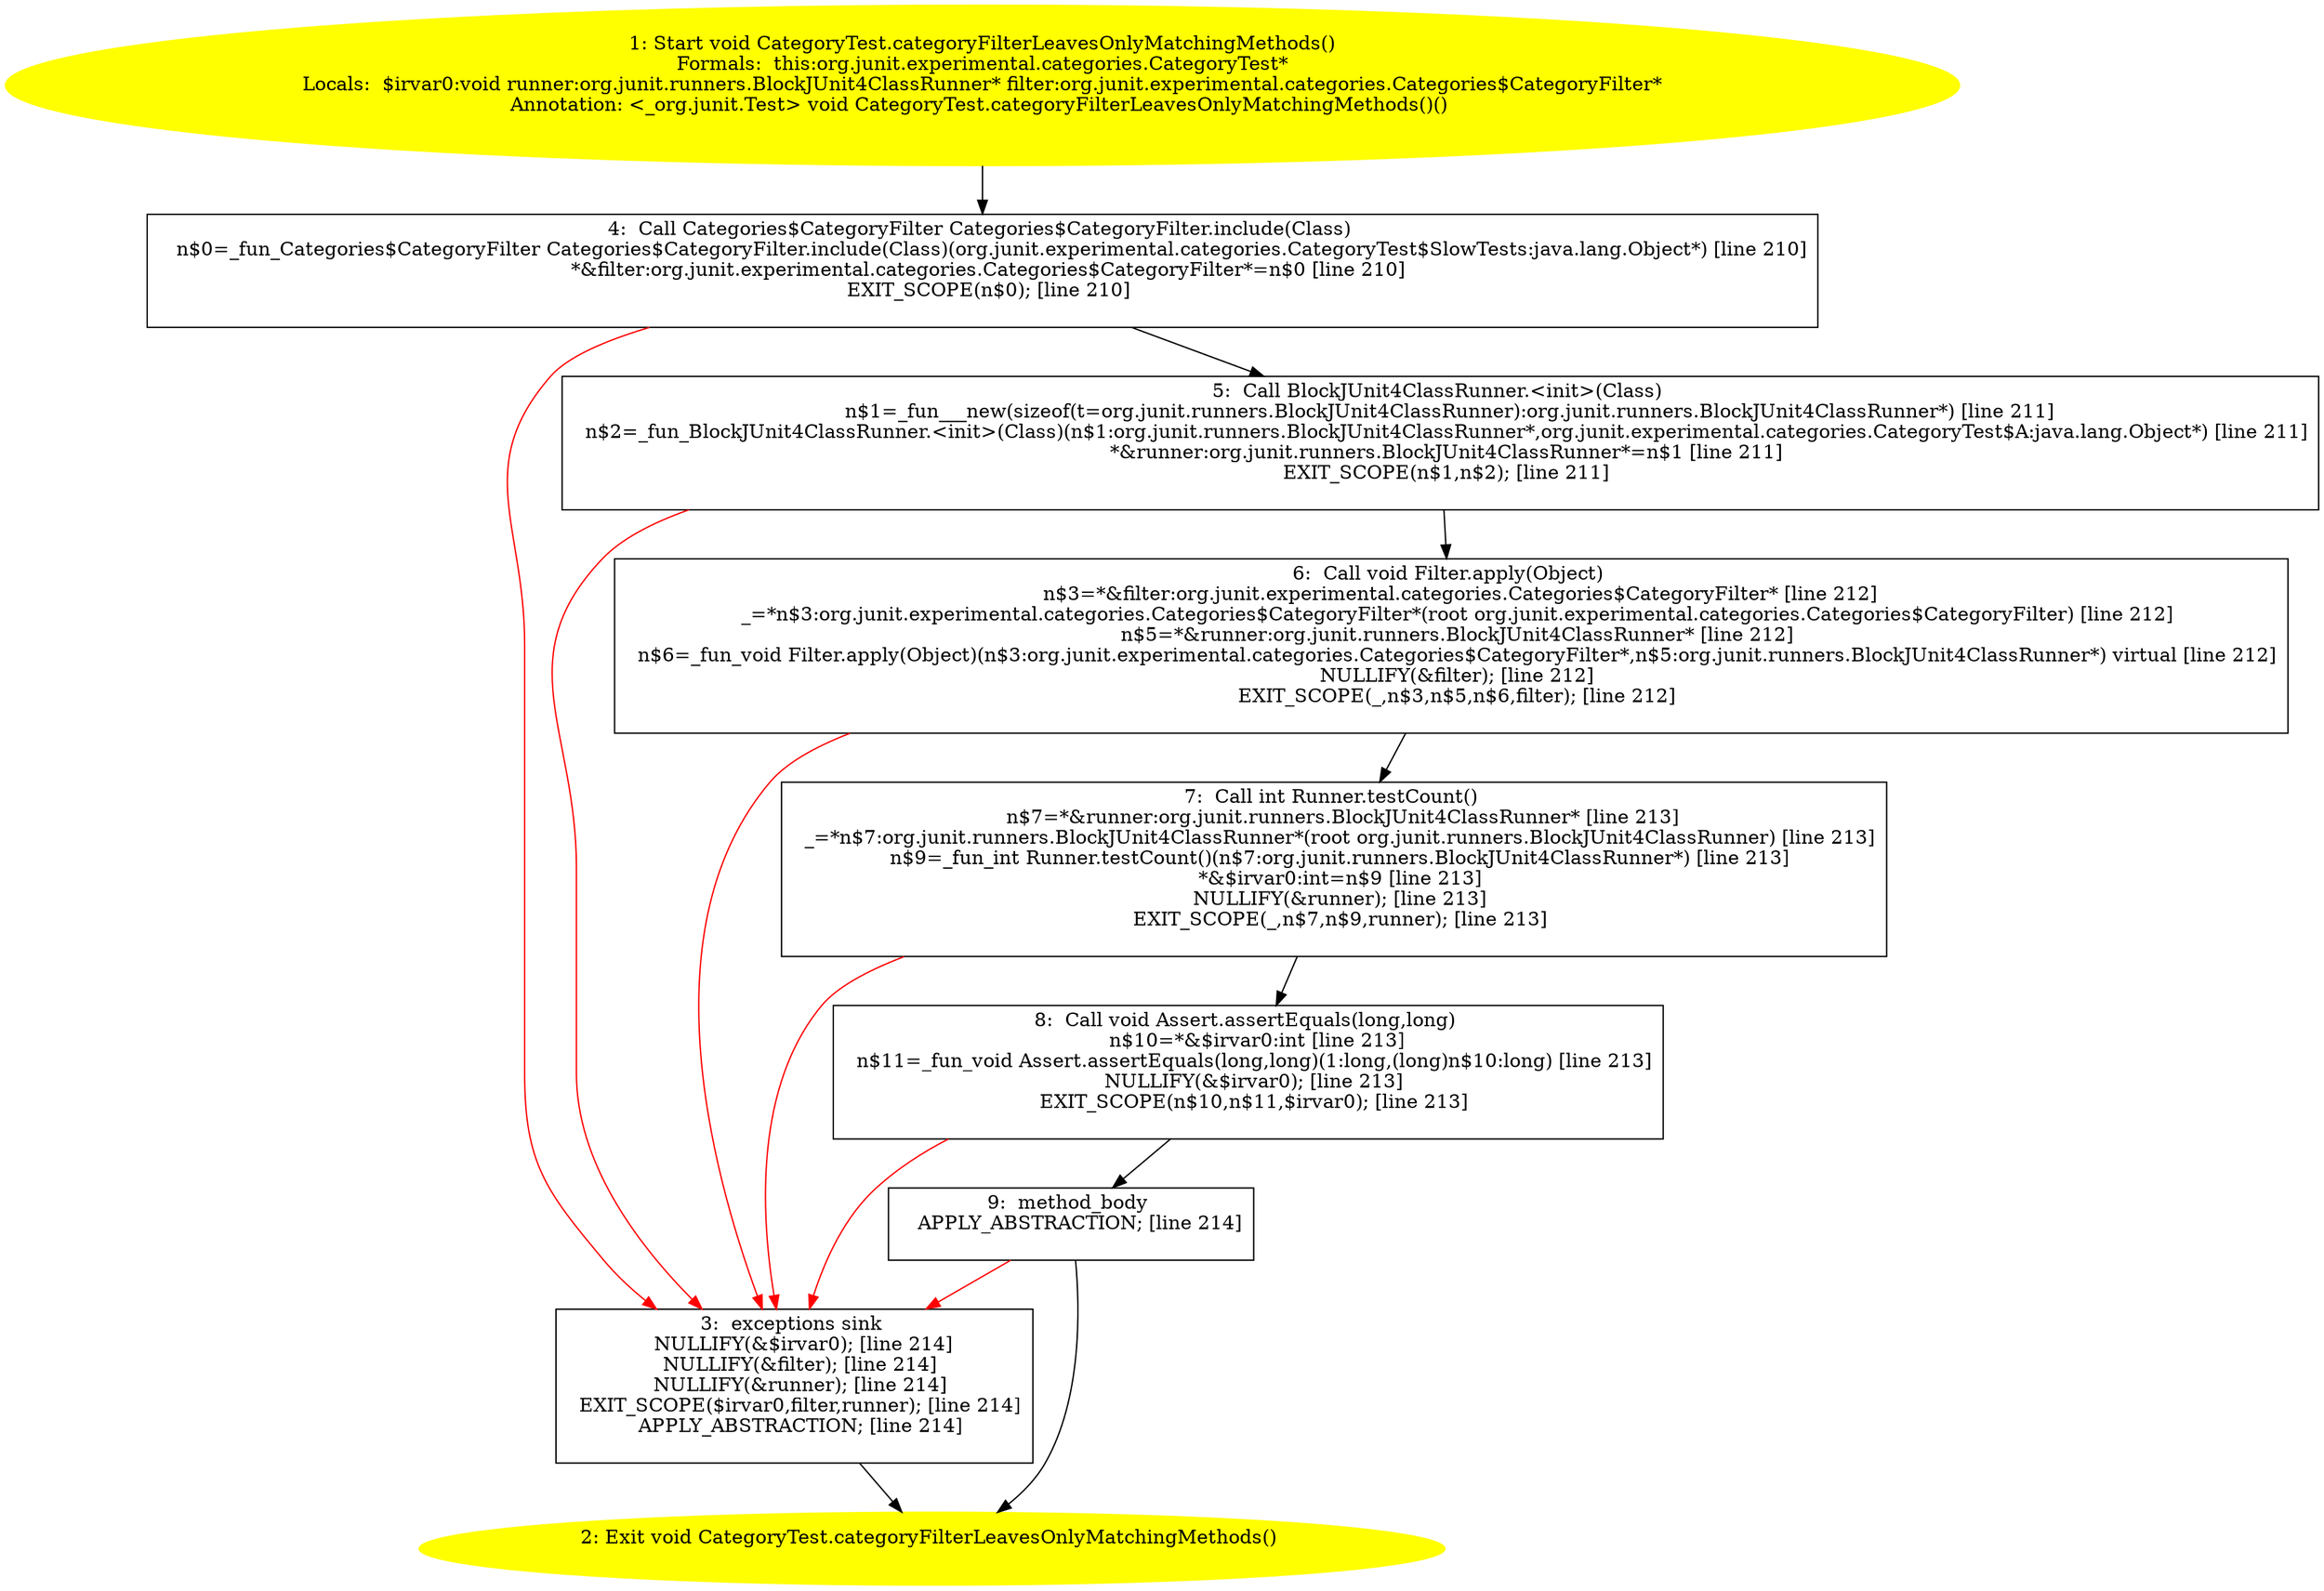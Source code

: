 /* @generated */
digraph cfg {
"org.junit.experimental.categories.CategoryTest.categoryFilterLeavesOnlyMatchingMethods():void.b2d3f7c87dca9e00b9ed81f4a2386bed_1" [label="1: Start void CategoryTest.categoryFilterLeavesOnlyMatchingMethods()\nFormals:  this:org.junit.experimental.categories.CategoryTest*\nLocals:  $irvar0:void runner:org.junit.runners.BlockJUnit4ClassRunner* filter:org.junit.experimental.categories.Categories$CategoryFilter*\nAnnotation: <_org.junit.Test> void CategoryTest.categoryFilterLeavesOnlyMatchingMethods()() \n  " color=yellow style=filled]
	

	 "org.junit.experimental.categories.CategoryTest.categoryFilterLeavesOnlyMatchingMethods():void.b2d3f7c87dca9e00b9ed81f4a2386bed_1" -> "org.junit.experimental.categories.CategoryTest.categoryFilterLeavesOnlyMatchingMethods():void.b2d3f7c87dca9e00b9ed81f4a2386bed_4" ;
"org.junit.experimental.categories.CategoryTest.categoryFilterLeavesOnlyMatchingMethods():void.b2d3f7c87dca9e00b9ed81f4a2386bed_2" [label="2: Exit void CategoryTest.categoryFilterLeavesOnlyMatchingMethods() \n  " color=yellow style=filled]
	

"org.junit.experimental.categories.CategoryTest.categoryFilterLeavesOnlyMatchingMethods():void.b2d3f7c87dca9e00b9ed81f4a2386bed_3" [label="3:  exceptions sink \n   NULLIFY(&$irvar0); [line 214]\n  NULLIFY(&filter); [line 214]\n  NULLIFY(&runner); [line 214]\n  EXIT_SCOPE($irvar0,filter,runner); [line 214]\n  APPLY_ABSTRACTION; [line 214]\n " shape="box"]
	

	 "org.junit.experimental.categories.CategoryTest.categoryFilterLeavesOnlyMatchingMethods():void.b2d3f7c87dca9e00b9ed81f4a2386bed_3" -> "org.junit.experimental.categories.CategoryTest.categoryFilterLeavesOnlyMatchingMethods():void.b2d3f7c87dca9e00b9ed81f4a2386bed_2" ;
"org.junit.experimental.categories.CategoryTest.categoryFilterLeavesOnlyMatchingMethods():void.b2d3f7c87dca9e00b9ed81f4a2386bed_4" [label="4:  Call Categories$CategoryFilter Categories$CategoryFilter.include(Class) \n   n$0=_fun_Categories$CategoryFilter Categories$CategoryFilter.include(Class)(org.junit.experimental.categories.CategoryTest$SlowTests:java.lang.Object*) [line 210]\n  *&filter:org.junit.experimental.categories.Categories$CategoryFilter*=n$0 [line 210]\n  EXIT_SCOPE(n$0); [line 210]\n " shape="box"]
	

	 "org.junit.experimental.categories.CategoryTest.categoryFilterLeavesOnlyMatchingMethods():void.b2d3f7c87dca9e00b9ed81f4a2386bed_4" -> "org.junit.experimental.categories.CategoryTest.categoryFilterLeavesOnlyMatchingMethods():void.b2d3f7c87dca9e00b9ed81f4a2386bed_5" ;
	 "org.junit.experimental.categories.CategoryTest.categoryFilterLeavesOnlyMatchingMethods():void.b2d3f7c87dca9e00b9ed81f4a2386bed_4" -> "org.junit.experimental.categories.CategoryTest.categoryFilterLeavesOnlyMatchingMethods():void.b2d3f7c87dca9e00b9ed81f4a2386bed_3" [color="red" ];
"org.junit.experimental.categories.CategoryTest.categoryFilterLeavesOnlyMatchingMethods():void.b2d3f7c87dca9e00b9ed81f4a2386bed_5" [label="5:  Call BlockJUnit4ClassRunner.<init>(Class) \n   n$1=_fun___new(sizeof(t=org.junit.runners.BlockJUnit4ClassRunner):org.junit.runners.BlockJUnit4ClassRunner*) [line 211]\n  n$2=_fun_BlockJUnit4ClassRunner.<init>(Class)(n$1:org.junit.runners.BlockJUnit4ClassRunner*,org.junit.experimental.categories.CategoryTest$A:java.lang.Object*) [line 211]\n  *&runner:org.junit.runners.BlockJUnit4ClassRunner*=n$1 [line 211]\n  EXIT_SCOPE(n$1,n$2); [line 211]\n " shape="box"]
	

	 "org.junit.experimental.categories.CategoryTest.categoryFilterLeavesOnlyMatchingMethods():void.b2d3f7c87dca9e00b9ed81f4a2386bed_5" -> "org.junit.experimental.categories.CategoryTest.categoryFilterLeavesOnlyMatchingMethods():void.b2d3f7c87dca9e00b9ed81f4a2386bed_6" ;
	 "org.junit.experimental.categories.CategoryTest.categoryFilterLeavesOnlyMatchingMethods():void.b2d3f7c87dca9e00b9ed81f4a2386bed_5" -> "org.junit.experimental.categories.CategoryTest.categoryFilterLeavesOnlyMatchingMethods():void.b2d3f7c87dca9e00b9ed81f4a2386bed_3" [color="red" ];
"org.junit.experimental.categories.CategoryTest.categoryFilterLeavesOnlyMatchingMethods():void.b2d3f7c87dca9e00b9ed81f4a2386bed_6" [label="6:  Call void Filter.apply(Object) \n   n$3=*&filter:org.junit.experimental.categories.Categories$CategoryFilter* [line 212]\n  _=*n$3:org.junit.experimental.categories.Categories$CategoryFilter*(root org.junit.experimental.categories.Categories$CategoryFilter) [line 212]\n  n$5=*&runner:org.junit.runners.BlockJUnit4ClassRunner* [line 212]\n  n$6=_fun_void Filter.apply(Object)(n$3:org.junit.experimental.categories.Categories$CategoryFilter*,n$5:org.junit.runners.BlockJUnit4ClassRunner*) virtual [line 212]\n  NULLIFY(&filter); [line 212]\n  EXIT_SCOPE(_,n$3,n$5,n$6,filter); [line 212]\n " shape="box"]
	

	 "org.junit.experimental.categories.CategoryTest.categoryFilterLeavesOnlyMatchingMethods():void.b2d3f7c87dca9e00b9ed81f4a2386bed_6" -> "org.junit.experimental.categories.CategoryTest.categoryFilterLeavesOnlyMatchingMethods():void.b2d3f7c87dca9e00b9ed81f4a2386bed_7" ;
	 "org.junit.experimental.categories.CategoryTest.categoryFilterLeavesOnlyMatchingMethods():void.b2d3f7c87dca9e00b9ed81f4a2386bed_6" -> "org.junit.experimental.categories.CategoryTest.categoryFilterLeavesOnlyMatchingMethods():void.b2d3f7c87dca9e00b9ed81f4a2386bed_3" [color="red" ];
"org.junit.experimental.categories.CategoryTest.categoryFilterLeavesOnlyMatchingMethods():void.b2d3f7c87dca9e00b9ed81f4a2386bed_7" [label="7:  Call int Runner.testCount() \n   n$7=*&runner:org.junit.runners.BlockJUnit4ClassRunner* [line 213]\n  _=*n$7:org.junit.runners.BlockJUnit4ClassRunner*(root org.junit.runners.BlockJUnit4ClassRunner) [line 213]\n  n$9=_fun_int Runner.testCount()(n$7:org.junit.runners.BlockJUnit4ClassRunner*) [line 213]\n  *&$irvar0:int=n$9 [line 213]\n  NULLIFY(&runner); [line 213]\n  EXIT_SCOPE(_,n$7,n$9,runner); [line 213]\n " shape="box"]
	

	 "org.junit.experimental.categories.CategoryTest.categoryFilterLeavesOnlyMatchingMethods():void.b2d3f7c87dca9e00b9ed81f4a2386bed_7" -> "org.junit.experimental.categories.CategoryTest.categoryFilterLeavesOnlyMatchingMethods():void.b2d3f7c87dca9e00b9ed81f4a2386bed_8" ;
	 "org.junit.experimental.categories.CategoryTest.categoryFilterLeavesOnlyMatchingMethods():void.b2d3f7c87dca9e00b9ed81f4a2386bed_7" -> "org.junit.experimental.categories.CategoryTest.categoryFilterLeavesOnlyMatchingMethods():void.b2d3f7c87dca9e00b9ed81f4a2386bed_3" [color="red" ];
"org.junit.experimental.categories.CategoryTest.categoryFilterLeavesOnlyMatchingMethods():void.b2d3f7c87dca9e00b9ed81f4a2386bed_8" [label="8:  Call void Assert.assertEquals(long,long) \n   n$10=*&$irvar0:int [line 213]\n  n$11=_fun_void Assert.assertEquals(long,long)(1:long,(long)n$10:long) [line 213]\n  NULLIFY(&$irvar0); [line 213]\n  EXIT_SCOPE(n$10,n$11,$irvar0); [line 213]\n " shape="box"]
	

	 "org.junit.experimental.categories.CategoryTest.categoryFilterLeavesOnlyMatchingMethods():void.b2d3f7c87dca9e00b9ed81f4a2386bed_8" -> "org.junit.experimental.categories.CategoryTest.categoryFilterLeavesOnlyMatchingMethods():void.b2d3f7c87dca9e00b9ed81f4a2386bed_9" ;
	 "org.junit.experimental.categories.CategoryTest.categoryFilterLeavesOnlyMatchingMethods():void.b2d3f7c87dca9e00b9ed81f4a2386bed_8" -> "org.junit.experimental.categories.CategoryTest.categoryFilterLeavesOnlyMatchingMethods():void.b2d3f7c87dca9e00b9ed81f4a2386bed_3" [color="red" ];
"org.junit.experimental.categories.CategoryTest.categoryFilterLeavesOnlyMatchingMethods():void.b2d3f7c87dca9e00b9ed81f4a2386bed_9" [label="9:  method_body \n   APPLY_ABSTRACTION; [line 214]\n " shape="box"]
	

	 "org.junit.experimental.categories.CategoryTest.categoryFilterLeavesOnlyMatchingMethods():void.b2d3f7c87dca9e00b9ed81f4a2386bed_9" -> "org.junit.experimental.categories.CategoryTest.categoryFilterLeavesOnlyMatchingMethods():void.b2d3f7c87dca9e00b9ed81f4a2386bed_2" ;
	 "org.junit.experimental.categories.CategoryTest.categoryFilterLeavesOnlyMatchingMethods():void.b2d3f7c87dca9e00b9ed81f4a2386bed_9" -> "org.junit.experimental.categories.CategoryTest.categoryFilterLeavesOnlyMatchingMethods():void.b2d3f7c87dca9e00b9ed81f4a2386bed_3" [color="red" ];
}
